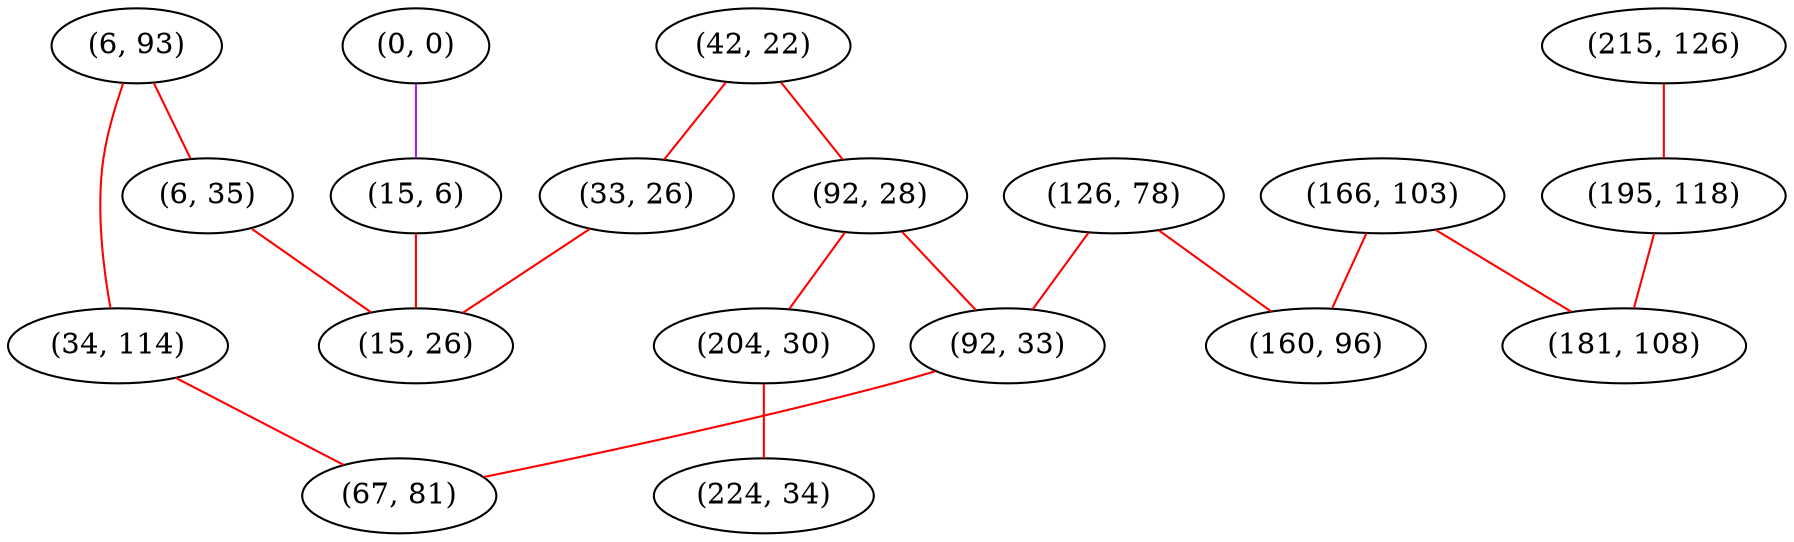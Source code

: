 graph "" {
"(215, 126)";
"(42, 22)";
"(166, 103)";
"(195, 118)";
"(6, 93)";
"(34, 114)";
"(33, 26)";
"(92, 28)";
"(0, 0)";
"(126, 78)";
"(6, 35)";
"(15, 6)";
"(160, 96)";
"(92, 33)";
"(204, 30)";
"(181, 108)";
"(67, 81)";
"(224, 34)";
"(15, 26)";
"(215, 126)" -- "(195, 118)"  [color=red, key=0, weight=1];
"(42, 22)" -- "(33, 26)"  [color=red, key=0, weight=1];
"(42, 22)" -- "(92, 28)"  [color=red, key=0, weight=1];
"(166, 103)" -- "(181, 108)"  [color=red, key=0, weight=1];
"(166, 103)" -- "(160, 96)"  [color=red, key=0, weight=1];
"(195, 118)" -- "(181, 108)"  [color=red, key=0, weight=1];
"(6, 93)" -- "(6, 35)"  [color=red, key=0, weight=1];
"(6, 93)" -- "(34, 114)"  [color=red, key=0, weight=1];
"(34, 114)" -- "(67, 81)"  [color=red, key=0, weight=1];
"(33, 26)" -- "(15, 26)"  [color=red, key=0, weight=1];
"(92, 28)" -- "(92, 33)"  [color=red, key=0, weight=1];
"(92, 28)" -- "(204, 30)"  [color=red, key=0, weight=1];
"(0, 0)" -- "(15, 6)"  [color=purple, key=0, weight=4];
"(126, 78)" -- "(160, 96)"  [color=red, key=0, weight=1];
"(126, 78)" -- "(92, 33)"  [color=red, key=0, weight=1];
"(6, 35)" -- "(15, 26)"  [color=red, key=0, weight=1];
"(15, 6)" -- "(15, 26)"  [color=red, key=0, weight=1];
"(92, 33)" -- "(67, 81)"  [color=red, key=0, weight=1];
"(204, 30)" -- "(224, 34)"  [color=red, key=0, weight=1];
}
